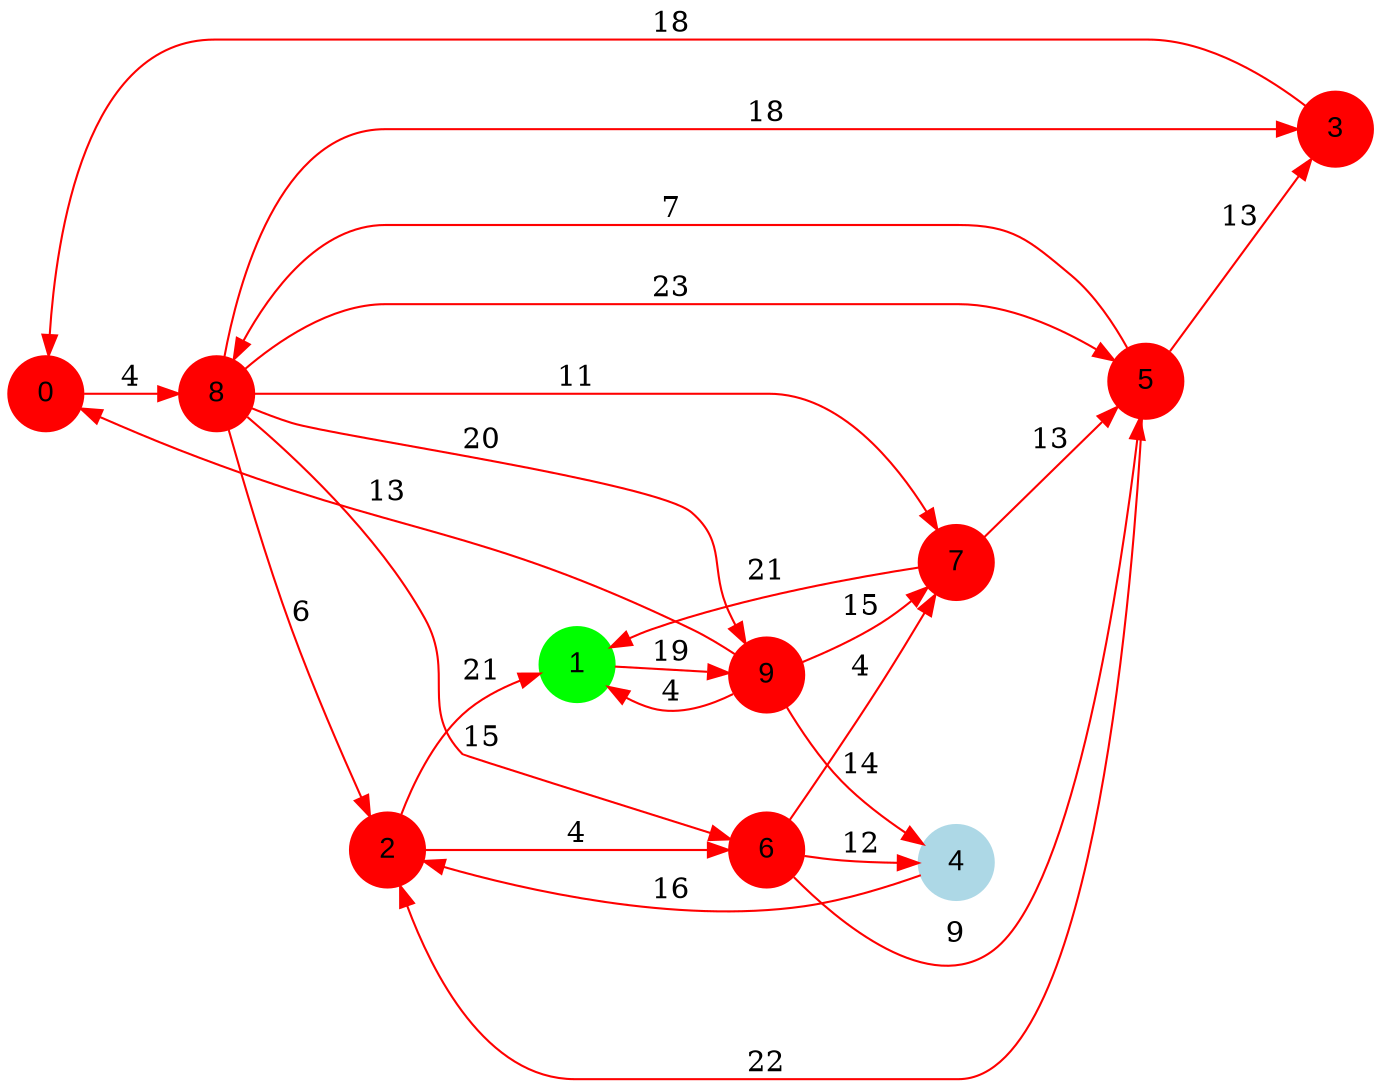 digraph graphe {
rankdir = LR;
edge [color=red];
0 [fontname="Arial", shape = circle, color=red, style=filled];
1 [fontname="Arial", shape = circle, color=green, style=filled];
2 [fontname="Arial", shape = circle, color=red, style=filled];
3 [fontname="Arial", shape = circle, color=red, style=filled];
4 [fontname="Arial", shape = circle, color=lightblue, style=filled];
5 [fontname="Arial", shape = circle, color=red, style=filled];
6 [fontname="Arial", shape = circle, color=red, style=filled];
7 [fontname="Arial", shape = circle, color=red, style=filled];
8 [fontname="Arial", shape = circle, color=red, style=filled];
9 [fontname="Arial", shape = circle, color=red, style=filled];
	0 -> 8 [label = "4"];
	1 -> 9 [label = "19"];
	2 -> 1 [label = "21"];
	2 -> 6 [label = "4"];
	3 -> 0 [label = "18"];
	4 -> 2 [label = "16"];
	5 -> 2 [label = "22"];
	5 -> 3 [label = "13"];
	5 -> 8 [label = "7"];
	6 -> 4 [label = "12"];
	6 -> 5 [label = "9"];
	6 -> 7 [label = "4"];
	7 -> 1 [label = "21"];
	7 -> 5 [label = "13"];
	8 -> 2 [label = "6"];
	8 -> 3 [label = "18"];
	8 -> 5 [label = "23"];
	8 -> 6 [label = "15"];
	8 -> 7 [label = "11"];
	8 -> 9 [label = "20"];
	9 -> 0 [label = "13"];
	9 -> 1 [label = "4"];
	9 -> 4 [label = "14"];
	9 -> 7 [label = "15"];
}